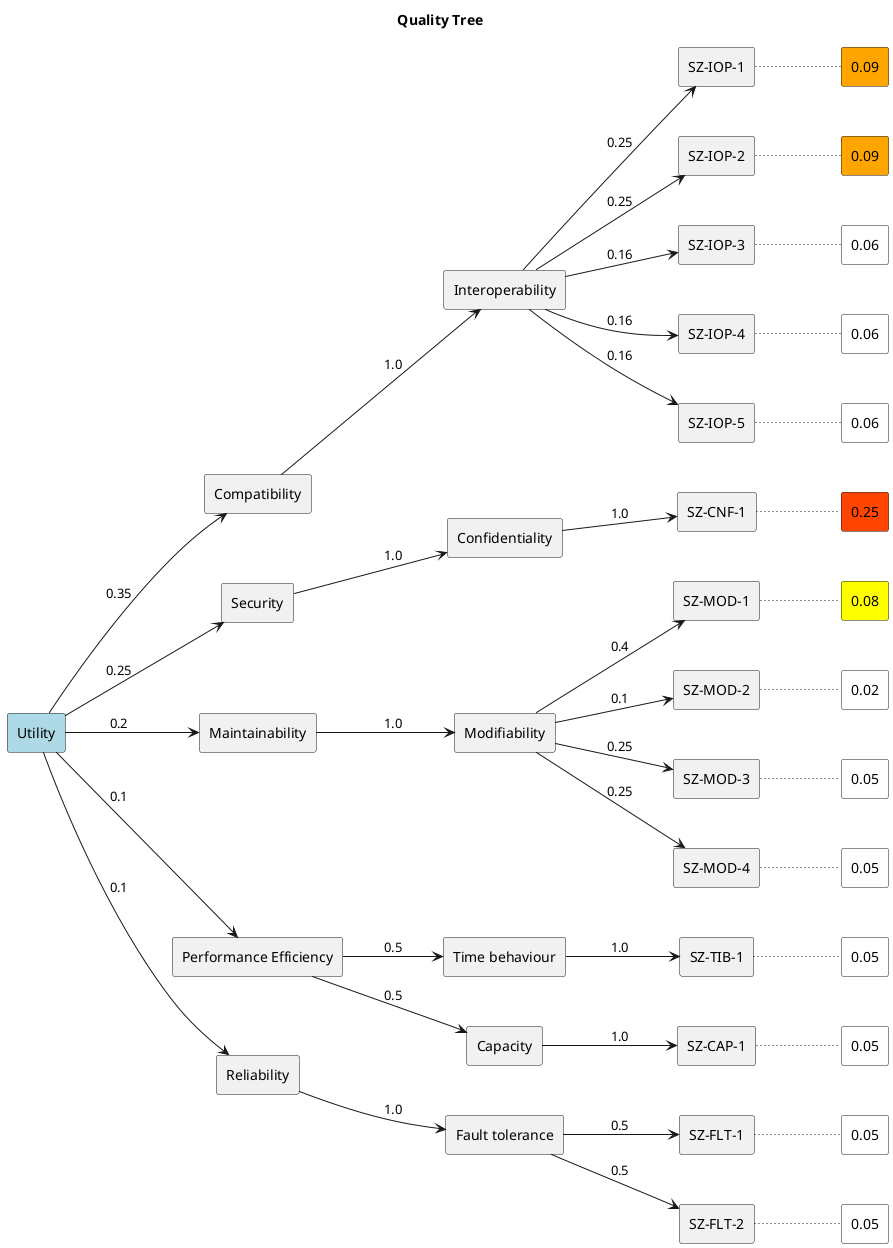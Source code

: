 @startuml Quality Tree
title Quality Tree

left to right direction
skinparam linetype line
skinparam nodesep 50
skinparam ranksep 80

rectangle Utility #LightBlue

rectangle Compatibility
rectangle Interoperability
rectangle "SZ-IOP-1"
rectangle "0.09" as IOP_1_RESULT #Orange
rectangle "SZ-IOP-2"
rectangle "0.09" as IOP_2_RESULT #Orange
rectangle "SZ-IOP-3"
rectangle "0.06" as IOP_3_RESULT #FFFFFF
rectangle "SZ-IOP-4"
rectangle "0.06" as IOP_4_RESULT #FFFFFF
rectangle "SZ-IOP-5"
rectangle "0.06" as IOP_5_RESULT #FFFFFF

rectangle Security
rectangle Confidentiality
rectangle "SZ-CNF-1"
rectangle "0.25" as CNF_1_RESULT #OrangeRed

rectangle Maintainability
rectangle Modifiability
rectangle "SZ-MOD-1"
rectangle "0.08" as MOD_1_RESULT #Yellow
rectangle "SZ-MOD-2"
rectangle "0.02" as MOD_2_RESULT #FFFFFF
rectangle "SZ-MOD-3"
rectangle "SZ-MOD-3"
rectangle "0.05" as MOD_3_RESULT #FFFFFF
rectangle "SZ-MOD-4"
rectangle "0.05" as MOD_4_RESULT #FFFFFF

rectangle "Performance Efficiency"
rectangle "Time behaviour"
rectangle "SZ-TIB-1"
rectangle "0.05" as TIB_1_RESULT #FFFFFF
rectangle Capacity
rectangle "SZ-CAP-1"
rectangle "0.05" as CAP_1_RESULT #FFFFFF

rectangle Reliability
rectangle "Fault tolerance"
rectangle "SZ-FLT-1"
rectangle "0.05" as FLT_1_RESULT #FFFFFF
rectangle "SZ-FLT-2"
rectangle "0.05" as FLT_2_RESULT #FFFFFF

Utility --> Compatibility : 0.35
Utility --> Security : 0.25
Utility --> Maintainability : 0.2
Utility --> "Performance Efficiency" : 0.1
Utility --> Reliability : 0.1

Compatibility --> Interoperability : 1.0
Interoperability --> "SZ-IOP-1" : 0.25
"SZ-IOP-1" --[dotted] IOP_1_RESULT
Interoperability --> "SZ-IOP-2" : 0.25
"SZ-IOP-2" --[dotted] IOP_2_RESULT
Interoperability --> "SZ-IOP-3" : 0.16
"SZ-IOP-3" --[dotted] IOP_3_RESULT
Interoperability --> "SZ-IOP-4" : 0.16
"SZ-IOP-4" --[dotted] IOP_4_RESULT
Interoperability --> "SZ-IOP-5" : 0.16
"SZ-IOP-5" --[dotted] IOP_5_RESULT

Security --> Confidentiality : 1.0
Confidentiality --> "SZ-CNF-1" : 1.0
"SZ-CNF-1" --[dotted] CNF_1_RESULT

Maintainability --> Modifiability : 1.0
Modifiability --> "SZ-MOD-1" : 0.4
"SZ-MOD-1" --[dotted] MOD_1_RESULT
Modifiability --> "SZ-MOD-2" : 0.1
"SZ-MOD-2" --[dotted] MOD_2_RESULT
Modifiability --> "SZ-MOD-3" : 0.25
"SZ-MOD-3" --[dotted] MOD_3_RESULT
Modifiability --> "SZ-MOD-4" : 0.25
"SZ-MOD-4" --[dotted] MOD_4_RESULT

"Performance Efficiency" --> "Time behaviour" : 0.5
"Time behaviour" --> "SZ-TIB-1" : 1.0
"SZ-TIB-1" --[dotted] TIB_1_RESULT
"Performance Efficiency" --> Capacity : 0.5
Capacity --> "SZ-CAP-1" : 1.0
"SZ-CAP-1" --[dotted] CAP_1_RESULT

Reliability --> "Fault tolerance" : 1.0
"Fault tolerance" --> "SZ-FLT-1" : 0.5
"SZ-FLT-1" --[dotted] FLT_1_RESULT
"Fault tolerance" --> "SZ-FLT-2" : 0.5
"SZ-FLT-2" --[dotted] FLT_2_RESULT

@enduml